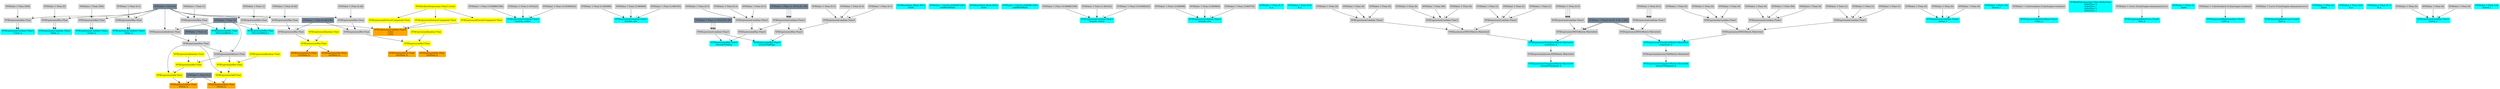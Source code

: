digraph G {
node0 [shape="box" color="cyan" style="filled" label="VFXExpressionCombine Float2
Count_a"]
node1 [shape="box" color="lightgray" style="filled" label="VFXExpressionMax Float"]
node2 [shape="box" color="lightgray" style="filled" label="VFXValue`1 Float (500)"]
node3 [shape="box" color="lightslategray" style="filled" label="VFXValue`1 Float (0)"]
node4 [shape="box" color="cyan" style="filled" label="VFXExpressionCombine Float2
Delay_a"]
node5 [shape="box" color="lightgray" style="filled" label="VFXExpressionMax Float"]
node6 [shape="box" color="lightgray" style="filled" label="VFXValue`1 Float (0)"]
node7 [shape="box" color="cyan" style="filled" label="VFXExpressionCombine Float2
Count_a"]
node8 [shape="box" color="lightgray" style="filled" label="VFXExpressionMax Float"]
node9 [shape="box" color="lightgray" style="filled" label="VFXValue`1 Float (500)"]
node10 [shape="box" color="cyan" style="filled" label="VFXExpressionCombine Float2
Delay_a"]
node11 [shape="box" color="lightgray" style="filled" label="VFXExpressionMax Float"]
node12 [shape="box" color="lightgray" style="filled" label="VFXValue`1 Float (0.1)"]
node13 [shape="box" color="cyan" style="filled" label="VFXExpressionCombine Float3
bounds_center"]
node14 [shape="box" color="lightgray" style="filled" label="VFXValue`1 Float (-0.008661509)"]
node15 [shape="box" color="lightgray" style="filled" label="VFXValue`1 Float (1.401422)"]
node16 [shape="box" color="lightgray" style="filled" label="VFXValue`1 Float (-0.01848245)"]
node17 [shape="box" color="cyan" style="filled" label="VFXExpressionCombine Float3
bounds_size"]
node18 [shape="box" color="lightgray" style="filled" label="VFXValue`1 Float (3.004998)"]
node19 [shape="box" color="lightgray" style="filled" label="VFXValue`1 Float (3.960069)"]
node20 [shape="box" color="lightgray" style="filled" label="VFXValue`1 Float (3.060745)"]
node21 [shape="box" color="cyan" style="filled" label="VFXExpressionMin Float3
boundsPadding"]
node22 [shape="box" color="lightgray" style="filled" label="VFXExpressionMax Float3"]
node23 [shape="box" color="lightgray" style="filled" label="VFXExpressionCombine Float3"]
node24 [shape="box" color="lightgray" style="filled" label="VFXValue`1 Float (0.5)"]
node25 [shape="box" color="lightgray" style="filled" label="VFXValue`1 Float (0.5)"]
node26 [shape="box" color="lightgray" style="filled" label="VFXValue`1 Float (0.5)"]
node27 [shape="box" color="lightgray" style="filled" label="VFXExpressionCombine Float3"]
node28 [shape="box" color="lightslategray" style="filled" label="VFXValue`1 Float (-1.701412E+38)"]
node29 [shape="box" color="lightgray" style="filled" label="VFXExpressionCombine Float3"]
node30 [shape="box" color="lightslategray" style="filled" label="VFXValue`1 Float (1.701412E+38)"]
node31 [shape="box" color="cyan" style="filled" label="VFXMeshValue Mesh (852)
mesh"]
node32 [shape="box" color="cyan" style="filled" label="VFXValue`1 Uint32 (4294967295)
subMeshMask"]
node33 [shape="box" color="cyan" style="filled" label="VFXMeshValue Mesh (852)
mesh"]
node34 [shape="box" color="cyan" style="filled" label="VFXValue`1 Uint32 (4294967295)
subMeshMask"]
node35 [shape="box" color="cyan" style="filled" label="VFXExpressionCombine Float3
bounds_center"]
node36 [shape="box" color="lightgray" style="filled" label="VFXValue`1 Float (-0.008661509)"]
node37 [shape="box" color="lightgray" style="filled" label="VFXValue`1 Float (1.401422)"]
node38 [shape="box" color="lightgray" style="filled" label="VFXValue`1 Float (-0.01848245)"]
node39 [shape="box" color="cyan" style="filled" label="VFXExpressionCombine Float3
bounds_size"]
node40 [shape="box" color="lightgray" style="filled" label="VFXValue`1 Float (3.004998)"]
node41 [shape="box" color="lightgray" style="filled" label="VFXValue`1 Float (3.960069)"]
node42 [shape="box" color="lightgray" style="filled" label="VFXValue`1 Float (3.060745)"]
node43 [shape="box" color="cyan" style="filled" label="VFXExpressionMin Float3
boundsPadding"]
node44 [shape="box" color="lightgray" style="filled" label="VFXExpressionMax Float3"]
node45 [shape="box" color="lightgray" style="filled" label="VFXExpressionCombine Float3"]
node46 [shape="box" color="lightgray" style="filled" label="VFXValue`1 Float (0.5)"]
node47 [shape="box" color="lightgray" style="filled" label="VFXValue`1 Float (0.5)"]
node48 [shape="box" color="lightgray" style="filled" label="VFXValue`1 Float (0.5)"]
node49 [shape="box" color="cyan" style="filled" label="VFXValue`1 Float (0.7)
A_a"]
node50 [shape="box" color="cyan" style="filled" label="VFXValue`1 Float (0.8)
B_a"]
node51 [shape="box" color="orange" style="filled" label="VFXExpressionPow Float
rNorm_b"]
node52 [shape="box" color="yellow" style="filled" label="VFXExpressionAdd Float"]
node53 [shape="box" color="lightgray" style="filled" label="VFXExpressionPow Float"]
node54 [shape="box" color="lightgray" style="filled" label="VFXExpressionSubtract Float"]
node55 [shape="box" color="lightslategray" style="filled" label="VFXValue`1 Float (1)"]
node56 [shape="box" color="lightslategray" style="filled" label="VFXValue`1 Float (2)"]
node57 [shape="box" color="yellow" style="filled" label="VFXExpressionMul Float"]
node58 [shape="box" color="lightgray" style="filled" label="VFXExpressionSubtract Float"]
node59 [shape="box" color="yellow" style="filled" label="VFXExpressionRandom Float"]
node60 [shape="box" color="lightslategray" style="filled" label="VFXValue`1 Float (0.5)"]
node61 [shape="box" color="orange" style="filled" label="VFXExpressionSin Float
sinTheta_b"]
node62 [shape="box" color="yellow" style="filled" label="VFXExpressionMul Float"]
node63 [shape="box" color="lightgray" style="filled" label="VFXExpressionMin Float"]
node64 [shape="box" color="lightgray" style="filled" label="VFXExpressionMax Float"]
node65 [shape="box" color="lightgray" style="filled" label="VFXValue`1 Float (6.28)"]
node66 [shape="box" color="lightslategray" style="filled" label="VFXValue`1 Float (6.283185)"]
node67 [shape="box" color="yellow" style="filled" label="VFXExpressionRandom Float"]
node68 [shape="box" color="orange" style="filled" label="VFXExpressionCos Float
cosTheta_b"]
node69 [shape="box" color="cyan" style="filled" label="VFXExpressionTransformMatrix Matrix4x4
transform_b"]
node70 [shape="box" color="lightgray" style="filled" label="VFXExpressionTRSToMatrix Matrix4x4"]
node71 [shape="box" color="lightgray" style="filled" label="VFXExpressionCombine Float3"]
node72 [shape="box" color="lightgray" style="filled" label="VFXValue`1 Float (0)"]
node73 [shape="box" color="lightgray" style="filled" label="VFXValue`1 Float (0)"]
node74 [shape="box" color="lightgray" style="filled" label="VFXValue`1 Float (0)"]
node75 [shape="box" color="lightgray" style="filled" label="VFXExpressionCombine Float3"]
node76 [shape="box" color="lightgray" style="filled" label="VFXValue`1 Float (90)"]
node77 [shape="box" color="lightgray" style="filled" label="VFXValue`1 Float (0)"]
node78 [shape="box" color="lightgray" style="filled" label="VFXValue`1 Float (0)"]
node79 [shape="box" color="lightgray" style="filled" label="VFXExpressionCombine Float3"]
node80 [shape="box" color="lightgray" style="filled" label="VFXValue`1 Float (1)"]
node81 [shape="box" color="lightgray" style="filled" label="VFXValue`1 Float (1)"]
node82 [shape="box" color="lightgray" style="filled" label="VFXValue`1 Float (1)"]
node83 [shape="box" color="lightgray" style="filled" label="VFXExpressionTRSToMatrix Matrix4x4"]
node84 [shape="box" color="lightslategray" style="filled" label="VFXValue`1 Float3 ((0.00, 0.00, 0.00))"]
node85 [shape="box" color="lightgray" style="filled" label="VFXExpressionCombine Float3"]
node86 [shape="box" color="lightgray" style="filled" label="VFXValue`1 Float (0.5)"]
node87 [shape="box" color="cyan" style="filled" label="VFXExpressionTransposeMatrix Matrix4x4
inverseTranspose_b"]
node88 [shape="box" color="lightgray" style="filled" label="VFXExpressionInverseTRSMatrix Matrix4x4"]
node89 [shape="box" color="cyan" style="filled" label="VFXExpressionCombine Float3
center_c"]
node90 [shape="box" color="lightgray" style="filled" label="VFXValue`1 Float (0)"]
node91 [shape="box" color="lightgray" style="filled" label="VFXValue`1 Float (0)"]
node92 [shape="box" color="lightgray" style="filled" label="VFXValue`1 Float (0)"]
node93 [shape="box" color="cyan" style="filled" label="VFXValue`1 Float (16)
Speed_c"]
node94 [shape="box" color="cyan" style="filled" label="VFXExpressionMin Float
DirectionBlend_c"]
node95 [shape="box" color="lightgray" style="filled" label="VFXExpressionMax Float"]
node96 [shape="box" color="lightgray" style="filled" label="VFXValue`1 Float (1)"]
node97 [shape="box" color="cyan" style="filled" label="VFXExpressionBakeGradient Float2
Color_a"]
node98 [shape="box" color="lightgray" style="filled" label="VFXValue`1 ColorGradient (UnityEngine.Gradient)"]
node99 [shape="box" color="cyan" style="filled" label="VFXBuiltInExpression Float (DeltaTime)
deltaTime_b
deltaTime_c
deltaTime_b
deltaTime_c"]
node100 [shape="box" color="cyan" style="filled" label="VFXExpressionBakeCurve Float4
Size_a"]
node101 [shape="box" color="lightgray" style="filled" label="VFXValue`1 Curve (UnityEngine.AnimationCurve)"]
node102 [shape="box" color="orange" style="filled" label="VFXExpressionCombine Float4
_Color
_Color"]
node103 [shape="box" color="yellow" style="filled" label="VFXExpressionExtractComponent Float"]
node104 [shape="box" color="yellow" style="filled" label="VFXAttributeExpression Float3 (color)"]
node105 [shape="box" color="yellow" style="filled" label="VFXExpressionExtractComponent Float"]
node106 [shape="box" color="yellow" style="filled" label="VFXExpressionExtractComponent Float"]
node107 [shape="box" color="cyan" style="filled" label="VFXValue`1 Float (1)
_Alpha"]
node108 [shape="box" color="cyan" style="filled" label="VFXExpressionBakeGradient Float2
Color_a"]
node109 [shape="box" color="lightgray" style="filled" label="VFXValue`1 ColorGradient (UnityEngine.Gradient)"]
node110 [shape="box" color="cyan" style="filled" label="VFXExpressionBakeCurve Float4
Size_a"]
node111 [shape="box" color="lightgray" style="filled" label="VFXValue`1 Curve (UnityEngine.AnimationCurve)"]
node112 [shape="box" color="cyan" style="filled" label="VFXValue`1 Float (1)
_Alpha"]
node113 [shape="box" color="cyan" style="filled" label="VFXValue`1 Float (0.6)
A_a"]
node114 [shape="box" color="cyan" style="filled" label="VFXValue`1 Float (0.7)
B_a"]
node115 [shape="box" color="orange" style="filled" label="VFXExpressionPow Float
rNorm_b"]
node116 [shape="box" color="yellow" style="filled" label="VFXExpressionAdd Float"]
node117 [shape="box" color="yellow" style="filled" label="VFXExpressionMul Float"]
node118 [shape="box" color="yellow" style="filled" label="VFXExpressionRandom Float"]
node119 [shape="box" color="orange" style="filled" label="VFXExpressionSin Float
sinTheta_b"]
node120 [shape="box" color="yellow" style="filled" label="VFXExpressionMul Float"]
node121 [shape="box" color="lightgray" style="filled" label="VFXExpressionMin Float"]
node122 [shape="box" color="lightgray" style="filled" label="VFXExpressionMax Float"]
node123 [shape="box" color="lightgray" style="filled" label="VFXValue`1 Float (6.28)"]
node124 [shape="box" color="yellow" style="filled" label="VFXExpressionRandom Float"]
node125 [shape="box" color="orange" style="filled" label="VFXExpressionCos Float
cosTheta_b"]
node126 [shape="box" color="cyan" style="filled" label="VFXExpressionTransformMatrix Matrix4x4
transform_b"]
node127 [shape="box" color="lightgray" style="filled" label="VFXExpressionTRSToMatrix Matrix4x4"]
node128 [shape="box" color="lightgray" style="filled" label="VFXExpressionCombine Float3"]
node129 [shape="box" color="lightgray" style="filled" label="VFXValue`1 Float (0)"]
node130 [shape="box" color="lightgray" style="filled" label="VFXValue`1 Float (0)"]
node131 [shape="box" color="lightgray" style="filled" label="VFXValue`1 Float (0)"]
node132 [shape="box" color="lightgray" style="filled" label="VFXExpressionCombine Float3"]
node133 [shape="box" color="lightgray" style="filled" label="VFXValue`1 Float (90)"]
node134 [shape="box" color="lightgray" style="filled" label="VFXValue`1 Float (0)"]
node135 [shape="box" color="lightgray" style="filled" label="VFXValue`1 Float (0)"]
node136 [shape="box" color="lightgray" style="filled" label="VFXExpressionCombine Float3"]
node137 [shape="box" color="lightgray" style="filled" label="VFXValue`1 Float (1)"]
node138 [shape="box" color="lightgray" style="filled" label="VFXValue`1 Float (1)"]
node139 [shape="box" color="lightgray" style="filled" label="VFXValue`1 Float (1)"]
node140 [shape="box" color="lightgray" style="filled" label="VFXExpressionTRSToMatrix Matrix4x4"]
node141 [shape="box" color="lightgray" style="filled" label="VFXExpressionCombine Float3"]
node142 [shape="box" color="lightgray" style="filled" label="VFXValue`1 Float (0.5)"]
node143 [shape="box" color="cyan" style="filled" label="VFXExpressionTransposeMatrix Matrix4x4
inverseTranspose_b"]
node144 [shape="box" color="lightgray" style="filled" label="VFXExpressionInverseTRSMatrix Matrix4x4"]
node145 [shape="box" color="cyan" style="filled" label="VFXExpressionCombine Float3
center_c"]
node146 [shape="box" color="lightgray" style="filled" label="VFXValue`1 Float (0)"]
node147 [shape="box" color="lightgray" style="filled" label="VFXValue`1 Float (0)"]
node148 [shape="box" color="lightgray" style="filled" label="VFXValue`1 Float (0)"]
node149 [shape="box" color="cyan" style="filled" label="VFXValue`1 Float (14)
Speed_c"]
node150 [shape="box" color="cyan" style="filled" label="VFXExpressionMin Float
DirectionBlend_c"]
node151 [shape="box" color="lightgray" style="filled" label="VFXExpressionMax Float"]
node152 [shape="box" color="lightgray" style="filled" label="VFXValue`1 Float (1)"]
node1 -> node0 [headlabel="0"]
node1 -> node0 [headlabel="1"]
node2 -> node1 [headlabel="0"]
node3 -> node1 [headlabel="1"]
node5 -> node4 [headlabel="0"]
node5 -> node4 [headlabel="1"]
node6 -> node5 [headlabel="0"]
node3 -> node5 [headlabel="1"]
node8 -> node7 [headlabel="0"]
node8 -> node7 [headlabel="1"]
node9 -> node8 [headlabel="0"]
node3 -> node8 [headlabel="1"]
node11 -> node10 [headlabel="0"]
node11 -> node10 [headlabel="1"]
node12 -> node11 [headlabel="0"]
node3 -> node11 [headlabel="1"]
node14 -> node13 [headlabel="0"]
node15 -> node13 [headlabel="1"]
node16 -> node13 [headlabel="2"]
node18 -> node17 [headlabel="0"]
node19 -> node17 [headlabel="1"]
node20 -> node17 [headlabel="2"]
node22 -> node21 [headlabel="0"]
node29 -> node21 [headlabel="1"]
node23 -> node22 [headlabel="0"]
node27 -> node22 [headlabel="1"]
node24 -> node23 [headlabel="0"]
node25 -> node23 [headlabel="1"]
node26 -> node23 [headlabel="2"]
node28 -> node27 [headlabel="0"]
node28 -> node27 [headlabel="1"]
node28 -> node27 [headlabel="2"]
node30 -> node29 [headlabel="0"]
node30 -> node29 [headlabel="1"]
node30 -> node29 [headlabel="2"]
node36 -> node35 [headlabel="0"]
node37 -> node35 [headlabel="1"]
node38 -> node35 [headlabel="2"]
node40 -> node39 [headlabel="0"]
node41 -> node39 [headlabel="1"]
node42 -> node39 [headlabel="2"]
node44 -> node43 [headlabel="0"]
node29 -> node43 [headlabel="1"]
node45 -> node44 [headlabel="0"]
node27 -> node44 [headlabel="1"]
node46 -> node45 [headlabel="0"]
node47 -> node45 [headlabel="1"]
node48 -> node45 [headlabel="2"]
node52 -> node51 [headlabel="0"]
node60 -> node51 [headlabel="1"]
node53 -> node52 [headlabel="0"]
node57 -> node52 [headlabel="1"]
node54 -> node53 [headlabel="0"]
node56 -> node53 [headlabel="1"]
node55 -> node54 [headlabel="0"]
node3 -> node54 [headlabel="1"]
node58 -> node57 [headlabel="0"]
node59 -> node57 [headlabel="1"]
node55 -> node58 [headlabel="0"]
node53 -> node58 [headlabel="1"]
node62 -> node61 
node63 -> node62 [headlabel="0"]
node67 -> node62 [headlabel="1"]
node64 -> node63 [headlabel="0"]
node66 -> node63 [headlabel="1"]
node65 -> node64 [headlabel="0"]
node3 -> node64 [headlabel="1"]
node62 -> node68 
node70 -> node69 [headlabel="0"]
node83 -> node69 [headlabel="1"]
node71 -> node70 [headlabel="0"]
node75 -> node70 [headlabel="1"]
node79 -> node70 [headlabel="2"]
node72 -> node71 [headlabel="0"]
node73 -> node71 [headlabel="1"]
node74 -> node71 [headlabel="2"]
node76 -> node75 [headlabel="0"]
node77 -> node75 [headlabel="1"]
node78 -> node75 [headlabel="2"]
node80 -> node79 [headlabel="0"]
node81 -> node79 [headlabel="1"]
node82 -> node79 [headlabel="2"]
node84 -> node83 [headlabel="0"]
node84 -> node83 [headlabel="1"]
node85 -> node83 [headlabel="2"]
node86 -> node85 [headlabel="0"]
node86 -> node85 [headlabel="1"]
node86 -> node85 [headlabel="2"]
node88 -> node87 
node69 -> node88 
node90 -> node89 [headlabel="0"]
node91 -> node89 [headlabel="1"]
node92 -> node89 [headlabel="2"]
node95 -> node94 [headlabel="0"]
node55 -> node94 [headlabel="1"]
node96 -> node95 [headlabel="0"]
node3 -> node95 [headlabel="1"]
node98 -> node97 
node101 -> node100 
node103 -> node102 [headlabel="0"]
node105 -> node102 [headlabel="1"]
node106 -> node102 [headlabel="2"]
node55 -> node102 [headlabel="3"]
node104 -> node103 
node104 -> node105 
node104 -> node106 
node109 -> node108 
node111 -> node110 
node116 -> node115 [headlabel="0"]
node60 -> node115 [headlabel="1"]
node53 -> node116 [headlabel="0"]
node117 -> node116 [headlabel="1"]
node58 -> node117 [headlabel="0"]
node118 -> node117 [headlabel="1"]
node120 -> node119 
node121 -> node120 [headlabel="0"]
node124 -> node120 [headlabel="1"]
node122 -> node121 [headlabel="0"]
node66 -> node121 [headlabel="1"]
node123 -> node122 [headlabel="0"]
node3 -> node122 [headlabel="1"]
node120 -> node125 
node127 -> node126 [headlabel="0"]
node140 -> node126 [headlabel="1"]
node128 -> node127 [headlabel="0"]
node132 -> node127 [headlabel="1"]
node136 -> node127 [headlabel="2"]
node129 -> node128 [headlabel="0"]
node130 -> node128 [headlabel="1"]
node131 -> node128 [headlabel="2"]
node133 -> node132 [headlabel="0"]
node134 -> node132 [headlabel="1"]
node135 -> node132 [headlabel="2"]
node137 -> node136 [headlabel="0"]
node138 -> node136 [headlabel="1"]
node139 -> node136 [headlabel="2"]
node84 -> node140 [headlabel="0"]
node84 -> node140 [headlabel="1"]
node141 -> node140 [headlabel="2"]
node142 -> node141 [headlabel="0"]
node142 -> node141 [headlabel="1"]
node142 -> node141 [headlabel="2"]
node144 -> node143 
node126 -> node144 
node146 -> node145 [headlabel="0"]
node147 -> node145 [headlabel="1"]
node148 -> node145 [headlabel="2"]
node151 -> node150 [headlabel="0"]
node55 -> node150 [headlabel="1"]
node152 -> node151 [headlabel="0"]
node3 -> node151 [headlabel="1"]
}
